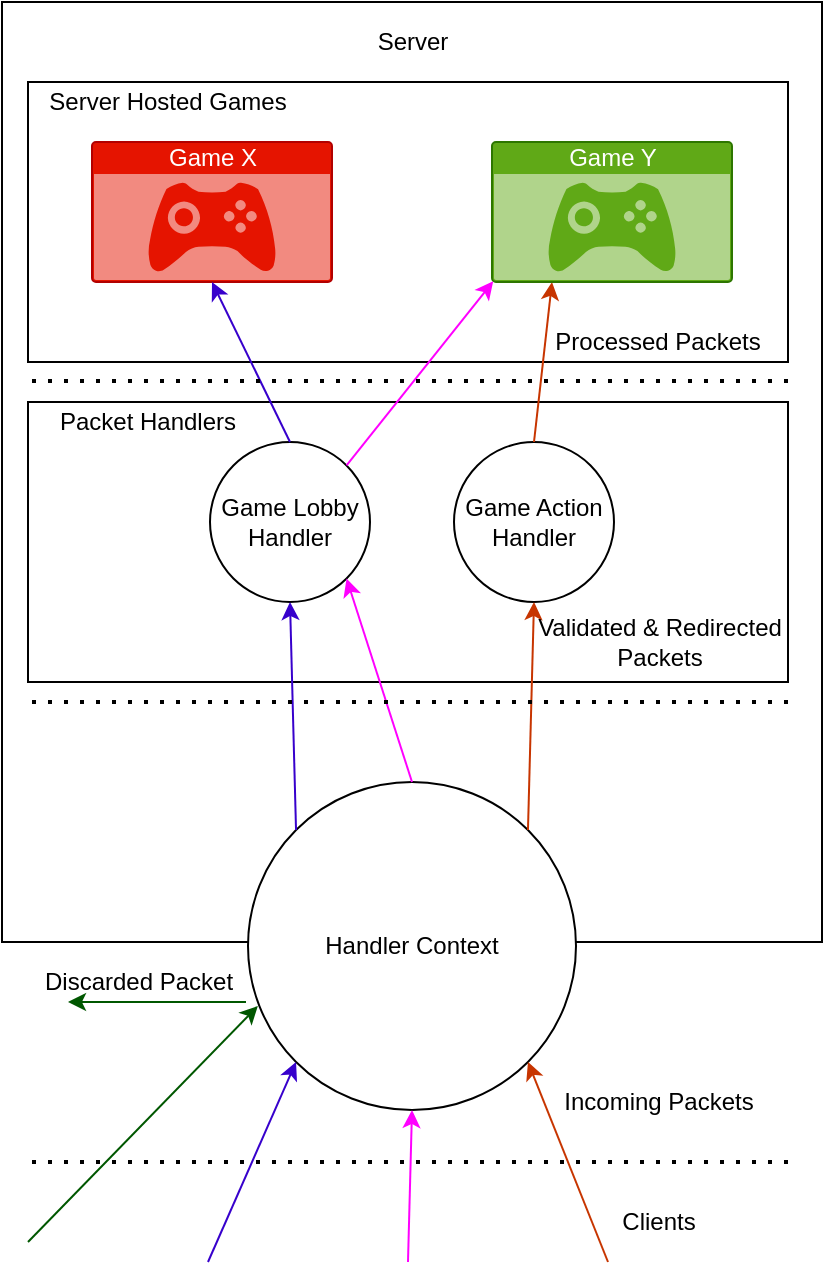 <mxfile version="14.1.8" type="device"><diagram id="wFrOOLEZvZ6uSnFgyh2V" name="Page-1"><mxGraphModel dx="1422" dy="942" grid="1" gridSize="10" guides="1" tooltips="1" connect="1" arrows="1" fold="1" page="1" pageScale="1" pageWidth="827" pageHeight="1169" math="0" shadow="0"><root><mxCell id="0"/><mxCell id="1" parent="0"/><mxCell id="_2Bp-YOhPS83QPzOdCwp-1" value="" style="rounded=0;whiteSpace=wrap;html=1;fontColor=#FF00FF;" parent="1" vertex="1"><mxGeometry x="197" y="170" width="410" height="470" as="geometry"/></mxCell><mxCell id="VDZlhijzQXNhbVmrVwrX-38" value="" style="rounded=0;whiteSpace=wrap;html=1;" parent="1" vertex="1"><mxGeometry x="210" y="210" width="380" height="140" as="geometry"/></mxCell><mxCell id="VDZlhijzQXNhbVmrVwrX-37" value="" style="rounded=0;whiteSpace=wrap;html=1;" parent="1" vertex="1"><mxGeometry x="210" y="370" width="380" height="140" as="geometry"/></mxCell><mxCell id="VDZlhijzQXNhbVmrVwrX-2" value="Handler Context" style="ellipse;whiteSpace=wrap;html=1;aspect=fixed;" parent="1" vertex="1"><mxGeometry x="320" y="560" width="164" height="164" as="geometry"/></mxCell><mxCell id="VDZlhijzQXNhbVmrVwrX-4" value="Game Lobby&lt;br&gt;Handler" style="ellipse;whiteSpace=wrap;html=1;aspect=fixed;" parent="1" vertex="1"><mxGeometry x="301" y="390" width="80" height="80" as="geometry"/></mxCell><mxCell id="VDZlhijzQXNhbVmrVwrX-5" value="Game Action&lt;br&gt;Handler" style="ellipse;whiteSpace=wrap;html=1;aspect=fixed;" parent="1" vertex="1"><mxGeometry x="423" y="390" width="80" height="80" as="geometry"/></mxCell><mxCell id="VDZlhijzQXNhbVmrVwrX-6" value="Game X" style="html=1;strokeColor=#B20000;fillColor=#e51400;labelPosition=center;verticalLabelPosition=middle;verticalAlign=top;align=center;fontSize=12;outlineConnect=0;spacingTop=-6;shape=mxgraph.sitemap.game;fontColor=#ffffff;" parent="1" vertex="1"><mxGeometry x="242" y="240" width="120" height="70" as="geometry"/></mxCell><mxCell id="VDZlhijzQXNhbVmrVwrX-11" value="" style="endArrow=classic;html=1;exitX=1;exitY=0;exitDx=0;exitDy=0;entryX=0.5;entryY=1;entryDx=0;entryDy=0;fillColor=#fa6800;strokeColor=#C73500;" parent="1" source="VDZlhijzQXNhbVmrVwrX-2" target="VDZlhijzQXNhbVmrVwrX-5" edge="1"><mxGeometry width="50" height="50" relative="1" as="geometry"><mxPoint x="354.017" y="594.017" as="sourcePoint"/><mxPoint x="290" y="480" as="targetPoint"/></mxGeometry></mxCell><mxCell id="VDZlhijzQXNhbVmrVwrX-13" value="" style="endArrow=classic;html=1;exitX=0.5;exitY=0;exitDx=0;exitDy=0;entryX=0.5;entryY=1;entryDx=0;entryDy=0;entryPerimeter=0;fillColor=#6a00ff;strokeColor=#3700CC;" parent="1" source="VDZlhijzQXNhbVmrVwrX-4" target="VDZlhijzQXNhbVmrVwrX-6" edge="1"><mxGeometry width="50" height="50" relative="1" as="geometry"><mxPoint x="290" y="400" as="sourcePoint"/><mxPoint x="352.6" y="299.65" as="targetPoint"/></mxGeometry></mxCell><mxCell id="VDZlhijzQXNhbVmrVwrX-14" value="" style="endArrow=classic;html=1;exitX=0.5;exitY=0;exitDx=0;exitDy=0;entryX=0.25;entryY=1;entryDx=0;entryDy=0;entryPerimeter=0;fillColor=#fa6800;strokeColor=#C73500;" parent="1" source="VDZlhijzQXNhbVmrVwrX-5" target="VDZlhijzQXNhbVmrVwrX-15" edge="1"><mxGeometry width="50" height="50" relative="1" as="geometry"><mxPoint x="412" y="400" as="sourcePoint"/><mxPoint x="412" y="300" as="targetPoint"/></mxGeometry></mxCell><mxCell id="VDZlhijzQXNhbVmrVwrX-15" value="Game Y" style="html=1;strokeColor=#2D7600;fillColor=#60a917;labelPosition=center;verticalLabelPosition=middle;verticalAlign=top;align=center;fontSize=12;outlineConnect=0;spacingTop=-6;shape=mxgraph.sitemap.game;fontColor=#ffffff;" parent="1" vertex="1"><mxGeometry x="442" y="240" width="120" height="70" as="geometry"/></mxCell><mxCell id="VDZlhijzQXNhbVmrVwrX-17" value="" style="endArrow=classic;html=1;exitX=1;exitY=0;exitDx=0;exitDy=0;entryX=0.005;entryY=0.995;entryDx=0;entryDy=0;entryPerimeter=0;strokeColor=#FF00FF;" parent="1" source="VDZlhijzQXNhbVmrVwrX-4" target="VDZlhijzQXNhbVmrVwrX-15" edge="1"><mxGeometry width="50" height="50" relative="1" as="geometry"><mxPoint x="534" y="400" as="sourcePoint"/><mxPoint x="371.4" y="319.65" as="targetPoint"/></mxGeometry></mxCell><mxCell id="VDZlhijzQXNhbVmrVwrX-18" value="" style="endArrow=classic;html=1;exitX=0;exitY=0;exitDx=0;exitDy=0;entryX=0.5;entryY=1;entryDx=0;entryDy=0;fillColor=#6a00ff;strokeColor=#3700CC;" parent="1" source="VDZlhijzQXNhbVmrVwrX-2" target="VDZlhijzQXNhbVmrVwrX-4" edge="1"><mxGeometry width="50" height="50" relative="1" as="geometry"><mxPoint x="412" y="570" as="sourcePoint"/><mxPoint x="473" y="480" as="targetPoint"/></mxGeometry></mxCell><mxCell id="VDZlhijzQXNhbVmrVwrX-19" value="" style="endArrow=classic;html=1;entryX=1;entryY=1;entryDx=0;entryDy=0;strokeColor=#FF00FF;exitX=0.5;exitY=0;exitDx=0;exitDy=0;" parent="1" source="VDZlhijzQXNhbVmrVwrX-2" target="VDZlhijzQXNhbVmrVwrX-4" edge="1"><mxGeometry width="50" height="50" relative="1" as="geometry"><mxPoint x="400" y="560" as="sourcePoint"/><mxPoint x="444.716" y="468.284" as="targetPoint"/></mxGeometry></mxCell><mxCell id="VDZlhijzQXNhbVmrVwrX-20" value="" style="endArrow=classic;html=1;entryX=1;entryY=1;entryDx=0;entryDy=0;fillColor=#fa6800;strokeColor=#C73500;" parent="1" target="VDZlhijzQXNhbVmrVwrX-2" edge="1"><mxGeometry width="50" height="50" relative="1" as="geometry"><mxPoint x="500" y="800" as="sourcePoint"/><mxPoint x="340" y="770" as="targetPoint"/></mxGeometry></mxCell><mxCell id="VDZlhijzQXNhbVmrVwrX-21" value="" style="endArrow=classic;html=1;entryX=0.5;entryY=1;entryDx=0;entryDy=0;fillColor=#e3c800;strokeColor=#FF00FF;" parent="1" target="VDZlhijzQXNhbVmrVwrX-2" edge="1"><mxGeometry width="50" height="50" relative="1" as="geometry"><mxPoint x="400" y="800" as="sourcePoint"/><mxPoint x="406.017" y="760.003" as="targetPoint"/></mxGeometry></mxCell><mxCell id="VDZlhijzQXNhbVmrVwrX-22" value="" style="endArrow=classic;html=1;fillColor=#6a00ff;strokeColor=#3700CC;entryX=0;entryY=1;entryDx=0;entryDy=0;" parent="1" target="VDZlhijzQXNhbVmrVwrX-2" edge="1"><mxGeometry width="50" height="50" relative="1" as="geometry"><mxPoint x="300" y="800" as="sourcePoint"/><mxPoint x="290" y="730" as="targetPoint"/></mxGeometry></mxCell><mxCell id="VDZlhijzQXNhbVmrVwrX-24" value="" style="endArrow=none;dashed=1;html=1;dashPattern=1 3;strokeWidth=2;" parent="1" edge="1"><mxGeometry width="50" height="50" relative="1" as="geometry"><mxPoint x="212" y="750" as="sourcePoint"/><mxPoint x="592" y="750" as="targetPoint"/></mxGeometry></mxCell><mxCell id="VDZlhijzQXNhbVmrVwrX-25" value="Clients" style="text;html=1;align=center;verticalAlign=middle;resizable=0;points=[];autosize=1;" parent="1" vertex="1"><mxGeometry x="500" y="770" width="50" height="20" as="geometry"/></mxCell><mxCell id="VDZlhijzQXNhbVmrVwrX-28" value="Validated &amp;amp; Redirected Packets" style="text;html=1;strokeColor=none;fillColor=none;align=center;verticalAlign=middle;whiteSpace=wrap;rounded=0;" parent="1" vertex="1"><mxGeometry x="461" y="480" width="130" height="20" as="geometry"/></mxCell><mxCell id="VDZlhijzQXNhbVmrVwrX-29" value="Processed Packets" style="text;html=1;strokeColor=none;fillColor=none;align=center;verticalAlign=middle;whiteSpace=wrap;rounded=0;" parent="1" vertex="1"><mxGeometry x="460" y="330" width="130" height="20" as="geometry"/></mxCell><mxCell id="VDZlhijzQXNhbVmrVwrX-30" style="edgeStyle=orthogonalEdgeStyle;rounded=0;orthogonalLoop=1;jettySize=auto;html=1;exitX=0.5;exitY=1;exitDx=0;exitDy=0;strokeColor=#FF00FF;" parent="1" source="VDZlhijzQXNhbVmrVwrX-28" target="VDZlhijzQXNhbVmrVwrX-28" edge="1"><mxGeometry relative="1" as="geometry"/></mxCell><mxCell id="VDZlhijzQXNhbVmrVwrX-32" value="" style="endArrow=none;dashed=1;html=1;dashPattern=1 3;strokeWidth=2;" parent="1" edge="1"><mxGeometry width="50" height="50" relative="1" as="geometry"><mxPoint x="212" y="520" as="sourcePoint"/><mxPoint x="592" y="520" as="targetPoint"/></mxGeometry></mxCell><mxCell id="VDZlhijzQXNhbVmrVwrX-33" value="" style="endArrow=none;dashed=1;html=1;dashPattern=1 3;strokeWidth=2;" parent="1" edge="1"><mxGeometry width="50" height="50" relative="1" as="geometry"><mxPoint x="212" y="359.5" as="sourcePoint"/><mxPoint x="592" y="359.5" as="targetPoint"/></mxGeometry></mxCell><mxCell id="VDZlhijzQXNhbVmrVwrX-34" value="Incoming Packets" style="text;html=1;strokeColor=none;fillColor=none;align=center;verticalAlign=middle;whiteSpace=wrap;rounded=0;" parent="1" vertex="1"><mxGeometry x="467.5" y="710" width="115" height="20" as="geometry"/></mxCell><mxCell id="VDZlhijzQXNhbVmrVwrX-36" value="Packet Handlers" style="text;html=1;strokeColor=none;fillColor=none;align=center;verticalAlign=middle;whiteSpace=wrap;rounded=0;" parent="1" vertex="1"><mxGeometry x="210" y="370" width="120" height="20" as="geometry"/></mxCell><mxCell id="VDZlhijzQXNhbVmrVwrX-39" value="Server Hosted Games" style="text;html=1;strokeColor=none;fillColor=none;align=center;verticalAlign=middle;whiteSpace=wrap;rounded=0;" parent="1" vertex="1"><mxGeometry x="210" y="210" width="140" height="20" as="geometry"/></mxCell><mxCell id="_2Bp-YOhPS83QPzOdCwp-2" value="&lt;font color=&quot;#000000&quot;&gt;Server&lt;/font&gt;" style="text;html=1;align=center;verticalAlign=middle;resizable=0;points=[];autosize=1;fontColor=#FF00FF;" parent="1" vertex="1"><mxGeometry x="377" y="180" width="50" height="20" as="geometry"/></mxCell><mxCell id="OydI6oHWjHTnEA9n6pGI-1" value="" style="endArrow=classic;html=1;fillColor=#008a00;strokeColor=#005700;entryX=0.03;entryY=0.683;entryDx=0;entryDy=0;entryPerimeter=0;" edge="1" parent="1" target="VDZlhijzQXNhbVmrVwrX-2"><mxGeometry width="50" height="50" relative="1" as="geometry"><mxPoint x="210" y="790" as="sourcePoint"/><mxPoint x="241.017" y="680.003" as="targetPoint"/></mxGeometry></mxCell><mxCell id="OydI6oHWjHTnEA9n6pGI-2" value="" style="endArrow=classic;html=1;fillColor=#008a00;strokeColor=#005700;" edge="1" parent="1"><mxGeometry width="50" height="50" relative="1" as="geometry"><mxPoint x="319" y="670" as="sourcePoint"/><mxPoint x="230" y="670" as="targetPoint"/></mxGeometry></mxCell><mxCell id="OydI6oHWjHTnEA9n6pGI-3" value="Discarded Packet" style="text;html=1;align=center;verticalAlign=middle;resizable=0;points=[];autosize=1;" vertex="1" parent="1"><mxGeometry x="210" y="650" width="110" height="20" as="geometry"/></mxCell></root></mxGraphModel></diagram></mxfile>